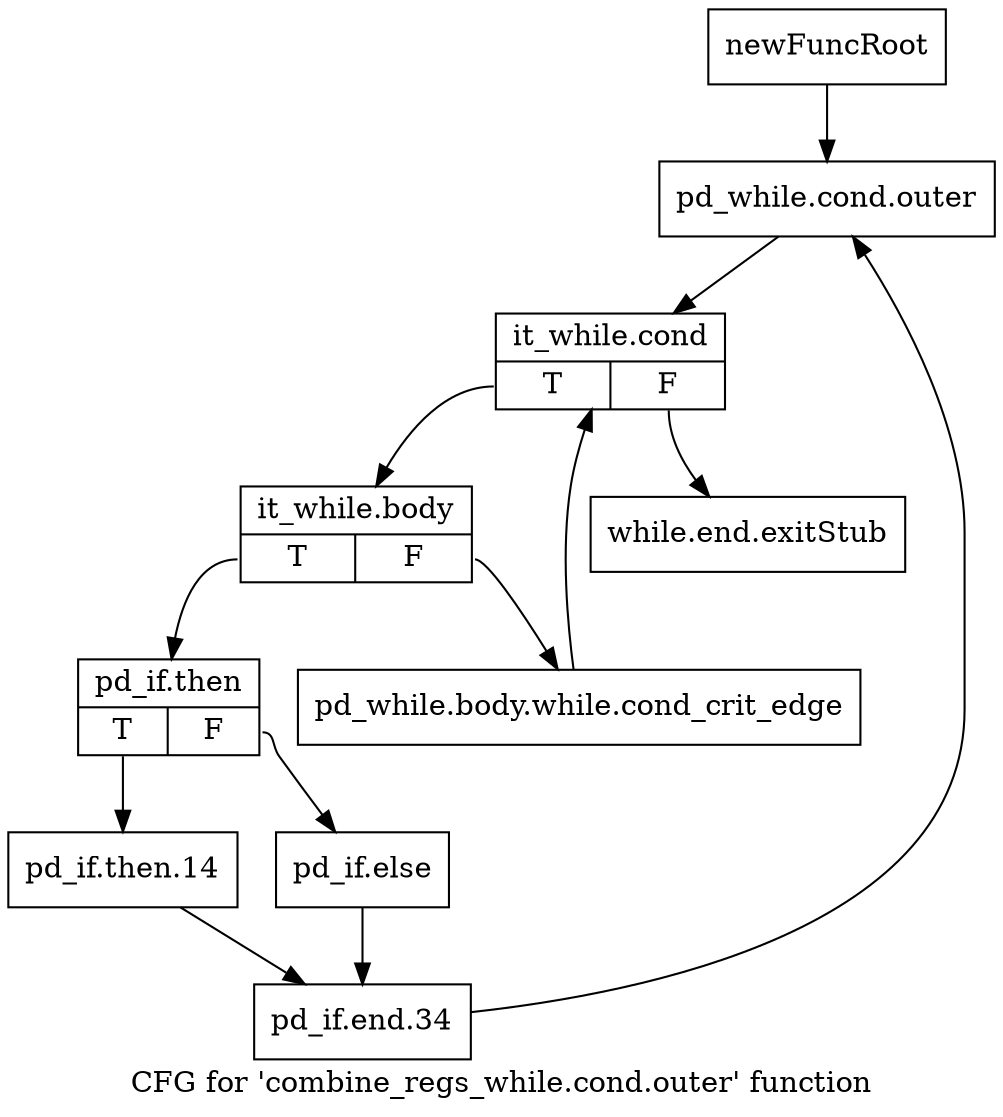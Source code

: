 digraph "CFG for 'combine_regs_while.cond.outer' function" {
	label="CFG for 'combine_regs_while.cond.outer' function";

	Node0xb464a50 [shape=record,label="{newFuncRoot}"];
	Node0xb464a50 -> Node0xb464af0;
	Node0xb464aa0 [shape=record,label="{while.end.exitStub}"];
	Node0xb464af0 [shape=record,label="{pd_while.cond.outer}"];
	Node0xb464af0 -> Node0xb464b40;
	Node0xb464b40 [shape=record,label="{it_while.cond|{<s0>T|<s1>F}}"];
	Node0xb464b40:s0 -> Node0xb464b90;
	Node0xb464b40:s1 -> Node0xb464aa0;
	Node0xb464b90 [shape=record,label="{it_while.body|{<s0>T|<s1>F}}"];
	Node0xb464b90:s0 -> Node0xb464c30;
	Node0xb464b90:s1 -> Node0xb464be0;
	Node0xb464be0 [shape=record,label="{pd_while.body.while.cond_crit_edge}"];
	Node0xb464be0 -> Node0xb464b40;
	Node0xb464c30 [shape=record,label="{pd_if.then|{<s0>T|<s1>F}}"];
	Node0xb464c30:s0 -> Node0xb464cd0;
	Node0xb464c30:s1 -> Node0xb464c80;
	Node0xb464c80 [shape=record,label="{pd_if.else}"];
	Node0xb464c80 -> Node0xb464d20;
	Node0xb464cd0 [shape=record,label="{pd_if.then.14}"];
	Node0xb464cd0 -> Node0xb464d20;
	Node0xb464d20 [shape=record,label="{pd_if.end.34}"];
	Node0xb464d20 -> Node0xb464af0;
}
